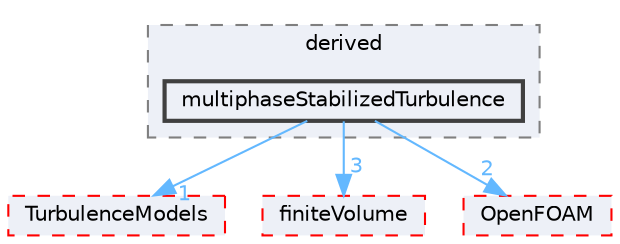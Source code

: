 digraph "src/fvOptions/sources/derived/multiphaseStabilizedTurbulence"
{
 // LATEX_PDF_SIZE
  bgcolor="transparent";
  edge [fontname=Helvetica,fontsize=10,labelfontname=Helvetica,labelfontsize=10];
  node [fontname=Helvetica,fontsize=10,shape=box,height=0.2,width=0.4];
  compound=true
  subgraph clusterdir_04ada5f3e1c5f73b4b84eeccdf3d9cec {
    graph [ bgcolor="#edf0f7", pencolor="grey50", label="derived", fontname=Helvetica,fontsize=10 style="filled,dashed", URL="dir_04ada5f3e1c5f73b4b84eeccdf3d9cec.html",tooltip=""]
  dir_12fb5d9186e03a1cc1a26360ccc6835a [label="multiphaseStabilizedTurbulence", fillcolor="#edf0f7", color="grey25", style="filled,bold", URL="dir_12fb5d9186e03a1cc1a26360ccc6835a.html",tooltip=""];
  }
  dir_1eda626aeac0f0ad2848c36acaa5d501 [label="TurbulenceModels", fillcolor="#edf0f7", color="red", style="filled,dashed", URL="dir_1eda626aeac0f0ad2848c36acaa5d501.html",tooltip=""];
  dir_9bd15774b555cf7259a6fa18f99fe99b [label="finiteVolume", fillcolor="#edf0f7", color="red", style="filled,dashed", URL="dir_9bd15774b555cf7259a6fa18f99fe99b.html",tooltip=""];
  dir_c5473ff19b20e6ec4dfe5c310b3778a8 [label="OpenFOAM", fillcolor="#edf0f7", color="red", style="filled,dashed", URL="dir_c5473ff19b20e6ec4dfe5c310b3778a8.html",tooltip=""];
  dir_12fb5d9186e03a1cc1a26360ccc6835a->dir_1eda626aeac0f0ad2848c36acaa5d501 [headlabel="1", labeldistance=1.5 headhref="dir_002492_004143.html" href="dir_002492_004143.html" color="steelblue1" fontcolor="steelblue1"];
  dir_12fb5d9186e03a1cc1a26360ccc6835a->dir_9bd15774b555cf7259a6fa18f99fe99b [headlabel="3", labeldistance=1.5 headhref="dir_002492_001387.html" href="dir_002492_001387.html" color="steelblue1" fontcolor="steelblue1"];
  dir_12fb5d9186e03a1cc1a26360ccc6835a->dir_c5473ff19b20e6ec4dfe5c310b3778a8 [headlabel="2", labeldistance=1.5 headhref="dir_002492_002695.html" href="dir_002492_002695.html" color="steelblue1" fontcolor="steelblue1"];
}
